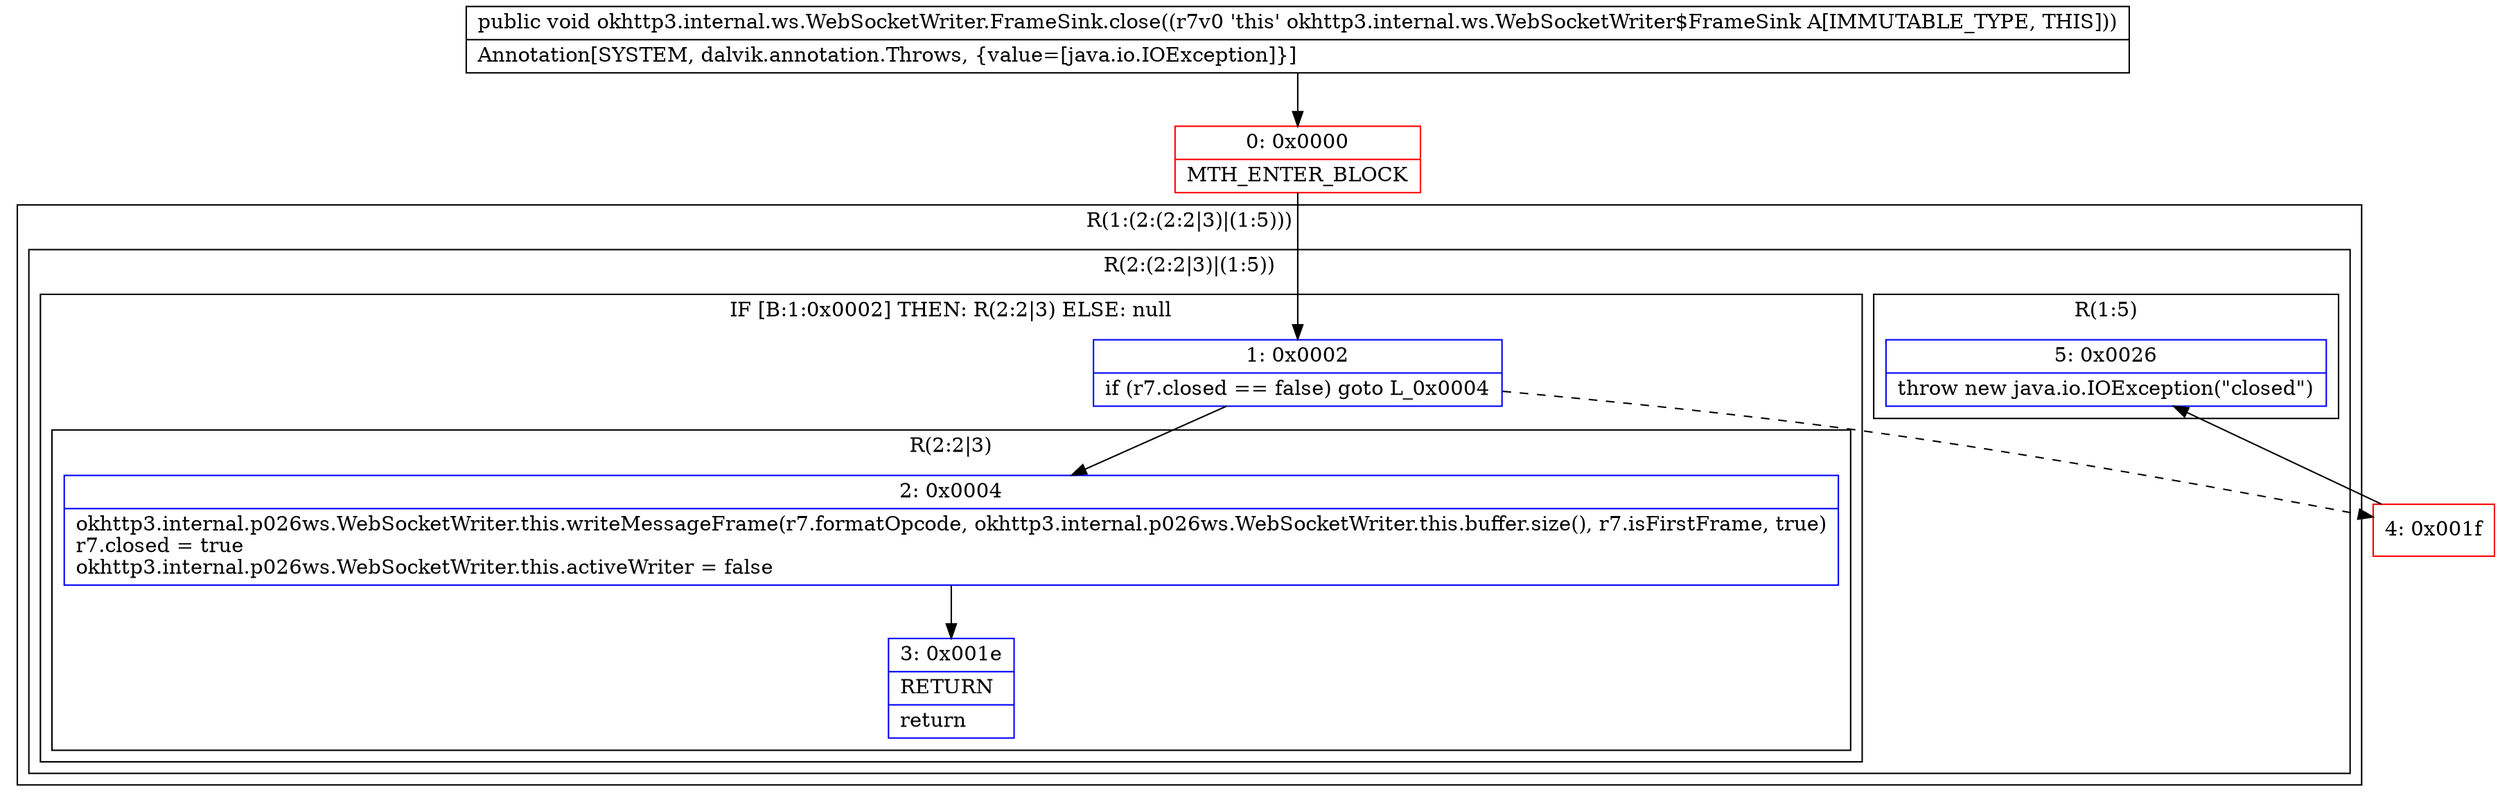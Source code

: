 digraph "CFG forokhttp3.internal.ws.WebSocketWriter.FrameSink.close()V" {
subgraph cluster_Region_647002706 {
label = "R(1:(2:(2:2|3)|(1:5)))";
node [shape=record,color=blue];
subgraph cluster_Region_176158776 {
label = "R(2:(2:2|3)|(1:5))";
node [shape=record,color=blue];
subgraph cluster_IfRegion_839400193 {
label = "IF [B:1:0x0002] THEN: R(2:2|3) ELSE: null";
node [shape=record,color=blue];
Node_1 [shape=record,label="{1\:\ 0x0002|if (r7.closed == false) goto L_0x0004\l}"];
subgraph cluster_Region_897716186 {
label = "R(2:2|3)";
node [shape=record,color=blue];
Node_2 [shape=record,label="{2\:\ 0x0004|okhttp3.internal.p026ws.WebSocketWriter.this.writeMessageFrame(r7.formatOpcode, okhttp3.internal.p026ws.WebSocketWriter.this.buffer.size(), r7.isFirstFrame, true)\lr7.closed = true\lokhttp3.internal.p026ws.WebSocketWriter.this.activeWriter = false\l}"];
Node_3 [shape=record,label="{3\:\ 0x001e|RETURN\l|return\l}"];
}
}
subgraph cluster_Region_275100114 {
label = "R(1:5)";
node [shape=record,color=blue];
Node_5 [shape=record,label="{5\:\ 0x0026|throw new java.io.IOException(\"closed\")\l}"];
}
}
}
Node_0 [shape=record,color=red,label="{0\:\ 0x0000|MTH_ENTER_BLOCK\l}"];
Node_4 [shape=record,color=red,label="{4\:\ 0x001f}"];
MethodNode[shape=record,label="{public void okhttp3.internal.ws.WebSocketWriter.FrameSink.close((r7v0 'this' okhttp3.internal.ws.WebSocketWriter$FrameSink A[IMMUTABLE_TYPE, THIS]))  | Annotation[SYSTEM, dalvik.annotation.Throws, \{value=[java.io.IOException]\}]\l}"];
MethodNode -> Node_0;
Node_1 -> Node_2;
Node_1 -> Node_4[style=dashed];
Node_2 -> Node_3;
Node_0 -> Node_1;
Node_4 -> Node_5;
}

